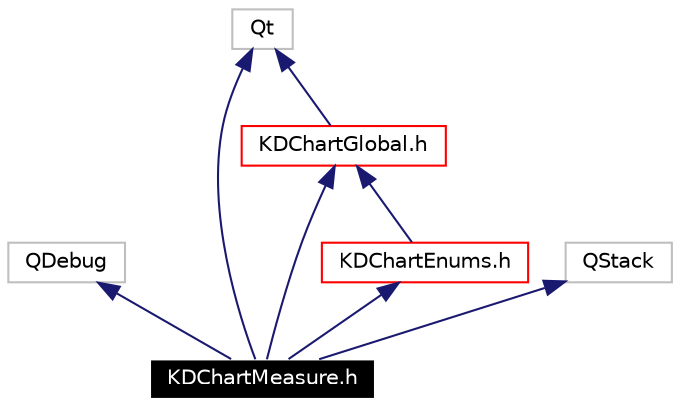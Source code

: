 digraph G
{
  edge [fontname="Helvetica",fontsize=10,labelfontname="Helvetica",labelfontsize=10];
  node [fontname="Helvetica",fontsize=10,shape=record];
  Node2252 [label="KDChartMeasure.h",height=0.2,width=0.4,color="white", fillcolor="black", style="filled" fontcolor="white"];
  Node2253 -> Node2252 [dir=back,color="midnightblue",fontsize=10,style="solid",fontname="Helvetica"];
  Node2253 [label="QDebug",height=0.2,width=0.4,color="grey75"];
  Node2254 -> Node2252 [dir=back,color="midnightblue",fontsize=10,style="solid",fontname="Helvetica"];
  Node2254 [label="Qt",height=0.2,width=0.4,color="grey75"];
  Node2255 -> Node2252 [dir=back,color="midnightblue",fontsize=10,style="solid",fontname="Helvetica"];
  Node2255 [label="QStack",height=0.2,width=0.4,color="grey75"];
  Node2256 -> Node2252 [dir=back,color="midnightblue",fontsize=10,style="solid",fontname="Helvetica"];
  Node2256 [label="KDChartGlobal.h",height=0.2,width=0.4,color="red",URL="$_k_d_chart_global_8h.html"];
  Node2254 -> Node2256 [dir=back,color="midnightblue",fontsize=10,style="solid",fontname="Helvetica"];
  Node2261 -> Node2252 [dir=back,color="midnightblue",fontsize=10,style="solid",fontname="Helvetica"];
  Node2261 [label="KDChartEnums.h",height=0.2,width=0.4,color="red",URL="$_k_d_chart_enums_8h.html"];
  Node2256 -> Node2261 [dir=back,color="midnightblue",fontsize=10,style="solid",fontname="Helvetica"];
}
